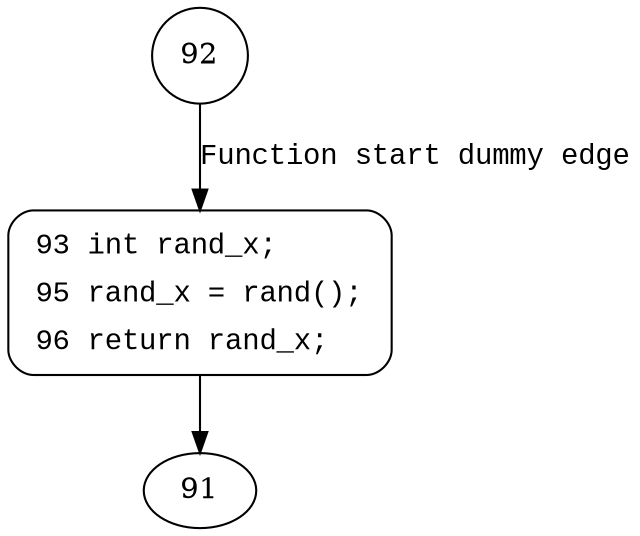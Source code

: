 digraph IoFreeMdl {
92 [shape="circle"]
93 [shape="circle"]
93 [style="filled,bold" penwidth="1" fillcolor="white" fontname="Courier New" shape="Mrecord" label=<<table border="0" cellborder="0" cellpadding="3" bgcolor="white"><tr><td align="right">93</td><td align="left">int rand_x;</td></tr><tr><td align="right">95</td><td align="left">rand_x = rand();</td></tr><tr><td align="right">96</td><td align="left">return rand_x;</td></tr></table>>]
93 -> 91[label=""]
92 -> 93 [label="Function start dummy edge" fontname="Courier New"]
}